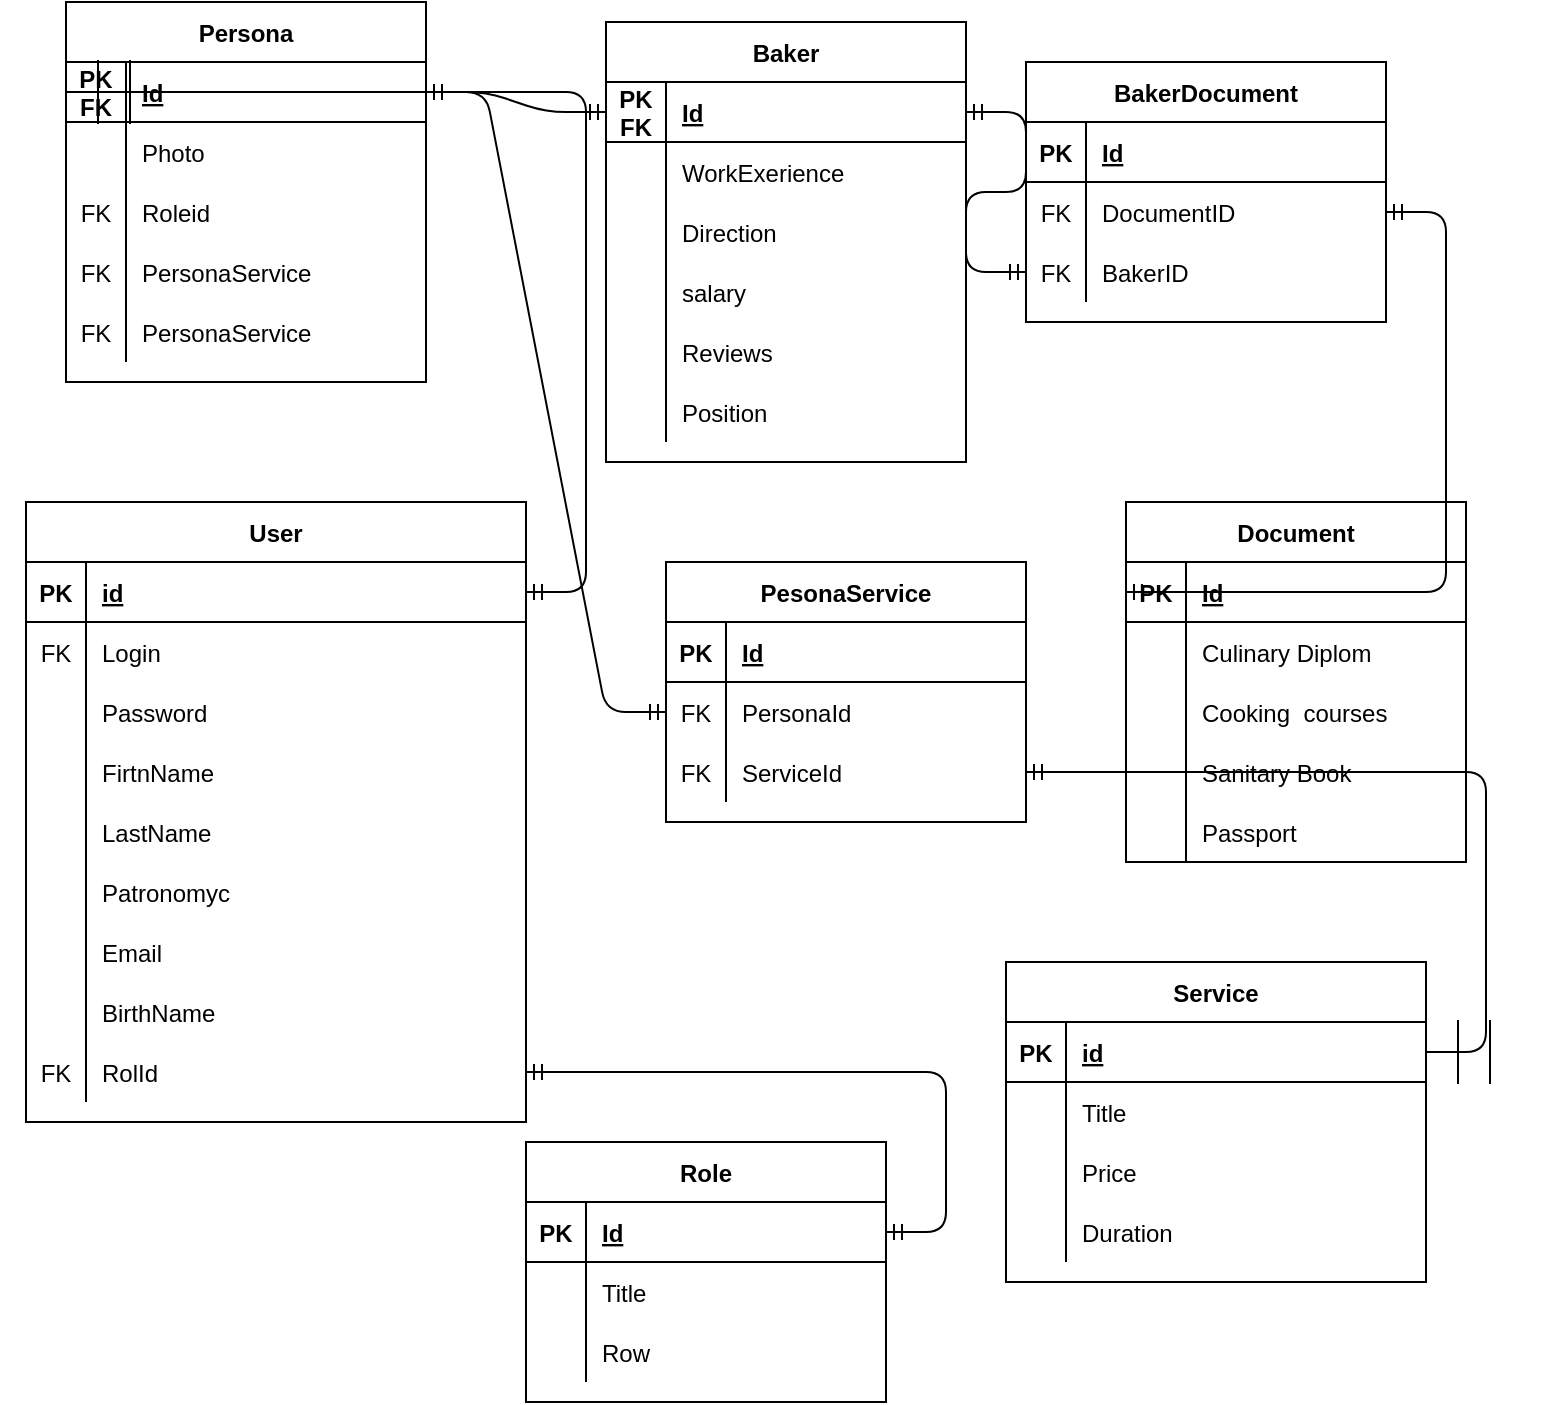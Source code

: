 <mxfile version="14.7.4" type="device"><diagram id="ojo-gfagdVPlINotmoC1" name="Page-1"><mxGraphModel dx="2249" dy="705" grid="1" gridSize="10" guides="1" tooltips="1" connect="1" arrows="1" fold="1" page="1" pageScale="1" pageWidth="827" pageHeight="1169" math="0" shadow="0"><root><mxCell id="0"/><mxCell id="1" parent="0"/><mxCell id="vwgg4-WHUFdMF6Ki0WGq-263" value="User" style="shape=table;startSize=30;container=1;collapsible=1;childLayout=tableLayout;fixedRows=1;rowLines=0;fontStyle=1;align=center;resizeLast=1;" parent="1" vertex="1"><mxGeometry x="-770" y="290" width="250" height="310" as="geometry"/></mxCell><mxCell id="vwgg4-WHUFdMF6Ki0WGq-264" value="" style="shape=partialRectangle;collapsible=0;dropTarget=0;pointerEvents=0;fillColor=none;points=[[0,0.5],[1,0.5]];portConstraint=eastwest;top=0;left=0;right=0;bottom=1;" parent="vwgg4-WHUFdMF6Ki0WGq-263" vertex="1"><mxGeometry y="30" width="250" height="30" as="geometry"/></mxCell><mxCell id="vwgg4-WHUFdMF6Ki0WGq-265" value="PK" style="shape=partialRectangle;overflow=hidden;connectable=0;fillColor=none;top=0;left=0;bottom=0;right=0;fontStyle=1;" parent="vwgg4-WHUFdMF6Ki0WGq-264" vertex="1"><mxGeometry width="30" height="30" as="geometry"/></mxCell><mxCell id="vwgg4-WHUFdMF6Ki0WGq-266" value="id" style="shape=partialRectangle;overflow=hidden;connectable=0;fillColor=none;top=0;left=0;bottom=0;right=0;align=left;spacingLeft=6;fontStyle=5;" parent="vwgg4-WHUFdMF6Ki0WGq-264" vertex="1"><mxGeometry x="30" width="220" height="30" as="geometry"/></mxCell><mxCell id="vwgg4-WHUFdMF6Ki0WGq-267" value="" style="shape=partialRectangle;collapsible=0;dropTarget=0;pointerEvents=0;fillColor=none;points=[[0,0.5],[1,0.5]];portConstraint=eastwest;top=0;left=0;right=0;bottom=0;" parent="vwgg4-WHUFdMF6Ki0WGq-263" vertex="1"><mxGeometry y="60" width="250" height="30" as="geometry"/></mxCell><mxCell id="vwgg4-WHUFdMF6Ki0WGq-268" value="FK" style="shape=partialRectangle;overflow=hidden;connectable=0;fillColor=none;top=0;left=0;bottom=0;right=0;" parent="vwgg4-WHUFdMF6Ki0WGq-267" vertex="1"><mxGeometry width="30" height="30" as="geometry"/></mxCell><mxCell id="vwgg4-WHUFdMF6Ki0WGq-269" value="Login" style="shape=partialRectangle;overflow=hidden;connectable=0;fillColor=none;top=0;left=0;bottom=0;right=0;align=left;spacingLeft=6;" parent="vwgg4-WHUFdMF6Ki0WGq-267" vertex="1"><mxGeometry x="30" width="220" height="30" as="geometry"/></mxCell><mxCell id="vwgg4-WHUFdMF6Ki0WGq-270" value="" style="shape=partialRectangle;collapsible=0;dropTarget=0;pointerEvents=0;fillColor=none;points=[[0,0.5],[1,0.5]];portConstraint=eastwest;top=0;left=0;right=0;bottom=0;" parent="vwgg4-WHUFdMF6Ki0WGq-263" vertex="1"><mxGeometry y="90" width="250" height="30" as="geometry"/></mxCell><mxCell id="vwgg4-WHUFdMF6Ki0WGq-271" value="" style="shape=partialRectangle;overflow=hidden;connectable=0;fillColor=none;top=0;left=0;bottom=0;right=0;" parent="vwgg4-WHUFdMF6Ki0WGq-270" vertex="1"><mxGeometry width="30" height="30" as="geometry"/></mxCell><mxCell id="vwgg4-WHUFdMF6Ki0WGq-272" value="Password" style="shape=partialRectangle;overflow=hidden;connectable=0;fillColor=none;top=0;left=0;bottom=0;right=0;align=left;spacingLeft=6;" parent="vwgg4-WHUFdMF6Ki0WGq-270" vertex="1"><mxGeometry x="30" width="220" height="30" as="geometry"/></mxCell><mxCell id="vwgg4-WHUFdMF6Ki0WGq-273" value="" style="shape=partialRectangle;collapsible=0;dropTarget=0;pointerEvents=0;fillColor=none;points=[[0,0.5],[1,0.5]];portConstraint=eastwest;top=0;left=0;right=0;bottom=0;" parent="vwgg4-WHUFdMF6Ki0WGq-263" vertex="1"><mxGeometry y="120" width="250" height="30" as="geometry"/></mxCell><mxCell id="vwgg4-WHUFdMF6Ki0WGq-274" value="" style="shape=partialRectangle;overflow=hidden;connectable=0;fillColor=none;top=0;left=0;bottom=0;right=0;" parent="vwgg4-WHUFdMF6Ki0WGq-273" vertex="1"><mxGeometry width="30" height="30" as="geometry"/></mxCell><mxCell id="vwgg4-WHUFdMF6Ki0WGq-275" value="FirtnName" style="shape=partialRectangle;overflow=hidden;connectable=0;fillColor=none;top=0;left=0;bottom=0;right=0;align=left;spacingLeft=6;" parent="vwgg4-WHUFdMF6Ki0WGq-273" vertex="1"><mxGeometry x="30" width="220" height="30" as="geometry"/></mxCell><mxCell id="vwgg4-WHUFdMF6Ki0WGq-276" value="" style="shape=partialRectangle;collapsible=0;dropTarget=0;pointerEvents=0;fillColor=none;points=[[0,0.5],[1,0.5]];portConstraint=eastwest;top=0;left=0;right=0;bottom=0;" parent="vwgg4-WHUFdMF6Ki0WGq-263" vertex="1"><mxGeometry y="150" width="250" height="30" as="geometry"/></mxCell><mxCell id="vwgg4-WHUFdMF6Ki0WGq-277" value="" style="shape=partialRectangle;overflow=hidden;connectable=0;fillColor=none;top=0;left=0;bottom=0;right=0;" parent="vwgg4-WHUFdMF6Ki0WGq-276" vertex="1"><mxGeometry width="30" height="30" as="geometry"/></mxCell><mxCell id="vwgg4-WHUFdMF6Ki0WGq-278" value="LastName" style="shape=partialRectangle;overflow=hidden;connectable=0;fillColor=none;top=0;left=0;bottom=0;right=0;align=left;spacingLeft=6;" parent="vwgg4-WHUFdMF6Ki0WGq-276" vertex="1"><mxGeometry x="30" width="220" height="30" as="geometry"/></mxCell><mxCell id="vwgg4-WHUFdMF6Ki0WGq-279" value="" style="shape=partialRectangle;collapsible=0;dropTarget=0;pointerEvents=0;fillColor=none;points=[[0,0.5],[1,0.5]];portConstraint=eastwest;top=0;left=0;right=0;bottom=0;" parent="vwgg4-WHUFdMF6Ki0WGq-263" vertex="1"><mxGeometry y="180" width="250" height="30" as="geometry"/></mxCell><mxCell id="vwgg4-WHUFdMF6Ki0WGq-280" value="" style="shape=partialRectangle;overflow=hidden;connectable=0;fillColor=none;top=0;left=0;bottom=0;right=0;" parent="vwgg4-WHUFdMF6Ki0WGq-279" vertex="1"><mxGeometry width="30" height="30" as="geometry"/></mxCell><mxCell id="vwgg4-WHUFdMF6Ki0WGq-281" value="Patronomyc" style="shape=partialRectangle;overflow=hidden;connectable=0;fillColor=none;top=0;left=0;bottom=0;right=0;align=left;spacingLeft=6;" parent="vwgg4-WHUFdMF6Ki0WGq-279" vertex="1"><mxGeometry x="30" width="220" height="30" as="geometry"/></mxCell><mxCell id="vwgg4-WHUFdMF6Ki0WGq-282" value="" style="shape=partialRectangle;collapsible=0;dropTarget=0;pointerEvents=0;fillColor=none;points=[[0,0.5],[1,0.5]];portConstraint=eastwest;top=0;left=0;right=0;bottom=0;" parent="vwgg4-WHUFdMF6Ki0WGq-263" vertex="1"><mxGeometry y="210" width="250" height="30" as="geometry"/></mxCell><mxCell id="vwgg4-WHUFdMF6Ki0WGq-283" value="" style="shape=partialRectangle;overflow=hidden;connectable=0;fillColor=none;top=0;left=0;bottom=0;right=0;" parent="vwgg4-WHUFdMF6Ki0WGq-282" vertex="1"><mxGeometry width="30" height="30" as="geometry"/></mxCell><mxCell id="vwgg4-WHUFdMF6Ki0WGq-284" value="Email" style="shape=partialRectangle;overflow=hidden;connectable=0;fillColor=none;top=0;left=0;bottom=0;right=0;align=left;spacingLeft=6;" parent="vwgg4-WHUFdMF6Ki0WGq-282" vertex="1"><mxGeometry x="30" width="220" height="30" as="geometry"/></mxCell><mxCell id="vwgg4-WHUFdMF6Ki0WGq-285" value="" style="shape=partialRectangle;collapsible=0;dropTarget=0;pointerEvents=0;fillColor=none;top=0;left=0;bottom=0;right=0;points=[[0,0.5],[1,0.5]];portConstraint=eastwest;startSize=30;" parent="vwgg4-WHUFdMF6Ki0WGq-263" vertex="1"><mxGeometry y="240" width="250" height="30" as="geometry"/></mxCell><mxCell id="vwgg4-WHUFdMF6Ki0WGq-286" value="" style="shape=partialRectangle;connectable=0;fillColor=none;top=0;left=0;bottom=0;right=0;editable=1;overflow=hidden;" parent="vwgg4-WHUFdMF6Ki0WGq-285" vertex="1"><mxGeometry width="30" height="30" as="geometry"/></mxCell><mxCell id="vwgg4-WHUFdMF6Ki0WGq-287" value="BirthName" style="shape=partialRectangle;connectable=0;fillColor=none;top=0;left=0;bottom=0;right=0;align=left;spacingLeft=6;overflow=hidden;" parent="vwgg4-WHUFdMF6Ki0WGq-285" vertex="1"><mxGeometry x="30" width="220" height="30" as="geometry"/></mxCell><mxCell id="vwgg4-WHUFdMF6Ki0WGq-288" value="" style="shape=partialRectangle;collapsible=0;dropTarget=0;pointerEvents=0;fillColor=none;top=0;left=0;bottom=0;right=0;points=[[0,0.5],[1,0.5]];portConstraint=eastwest;startSize=30;" parent="vwgg4-WHUFdMF6Ki0WGq-263" vertex="1"><mxGeometry y="270" width="250" height="30" as="geometry"/></mxCell><mxCell id="vwgg4-WHUFdMF6Ki0WGq-289" value="FK" style="shape=partialRectangle;connectable=0;fillColor=none;top=0;left=0;bottom=0;right=0;editable=1;overflow=hidden;" parent="vwgg4-WHUFdMF6Ki0WGq-288" vertex="1"><mxGeometry width="30" height="30" as="geometry"/></mxCell><mxCell id="vwgg4-WHUFdMF6Ki0WGq-290" value="RolId" style="shape=partialRectangle;connectable=0;fillColor=none;top=0;left=0;bottom=0;right=0;align=left;spacingLeft=6;overflow=hidden;" parent="vwgg4-WHUFdMF6Ki0WGq-288" vertex="1"><mxGeometry x="30" width="220" height="30" as="geometry"/></mxCell><mxCell id="vwgg4-WHUFdMF6Ki0WGq-291" value="Role" style="shape=table;startSize=30;container=1;collapsible=1;childLayout=tableLayout;fixedRows=1;rowLines=0;fontStyle=1;align=center;resizeLast=1;" parent="1" vertex="1"><mxGeometry x="-520" y="610" width="180" height="130" as="geometry"/></mxCell><mxCell id="vwgg4-WHUFdMF6Ki0WGq-292" value="" style="shape=partialRectangle;collapsible=0;dropTarget=0;pointerEvents=0;fillColor=none;top=0;left=0;bottom=1;right=0;points=[[0,0.5],[1,0.5]];portConstraint=eastwest;" parent="vwgg4-WHUFdMF6Ki0WGq-291" vertex="1"><mxGeometry y="30" width="180" height="30" as="geometry"/></mxCell><mxCell id="vwgg4-WHUFdMF6Ki0WGq-293" value="PK" style="shape=partialRectangle;connectable=0;fillColor=none;top=0;left=0;bottom=0;right=0;fontStyle=1;overflow=hidden;" parent="vwgg4-WHUFdMF6Ki0WGq-292" vertex="1"><mxGeometry width="30" height="30" as="geometry"/></mxCell><mxCell id="vwgg4-WHUFdMF6Ki0WGq-294" value="Id" style="shape=partialRectangle;connectable=0;fillColor=none;top=0;left=0;bottom=0;right=0;align=left;spacingLeft=6;fontStyle=5;overflow=hidden;" parent="vwgg4-WHUFdMF6Ki0WGq-292" vertex="1"><mxGeometry x="30" width="150" height="30" as="geometry"/></mxCell><mxCell id="vwgg4-WHUFdMF6Ki0WGq-295" value="" style="shape=partialRectangle;collapsible=0;dropTarget=0;pointerEvents=0;fillColor=none;top=0;left=0;bottom=0;right=0;points=[[0,0.5],[1,0.5]];portConstraint=eastwest;" parent="vwgg4-WHUFdMF6Ki0WGq-291" vertex="1"><mxGeometry y="60" width="180" height="30" as="geometry"/></mxCell><mxCell id="vwgg4-WHUFdMF6Ki0WGq-296" value="" style="shape=partialRectangle;connectable=0;fillColor=none;top=0;left=0;bottom=0;right=0;editable=1;overflow=hidden;" parent="vwgg4-WHUFdMF6Ki0WGq-295" vertex="1"><mxGeometry width="30" height="30" as="geometry"/></mxCell><mxCell id="vwgg4-WHUFdMF6Ki0WGq-297" value="Title" style="shape=partialRectangle;connectable=0;fillColor=none;top=0;left=0;bottom=0;right=0;align=left;spacingLeft=6;overflow=hidden;" parent="vwgg4-WHUFdMF6Ki0WGq-295" vertex="1"><mxGeometry x="30" width="150" height="30" as="geometry"/></mxCell><mxCell id="vwgg4-WHUFdMF6Ki0WGq-298" value="" style="shape=partialRectangle;collapsible=0;dropTarget=0;pointerEvents=0;fillColor=none;top=0;left=0;bottom=0;right=0;points=[[0,0.5],[1,0.5]];portConstraint=eastwest;" parent="vwgg4-WHUFdMF6Ki0WGq-291" vertex="1"><mxGeometry y="90" width="180" height="30" as="geometry"/></mxCell><mxCell id="vwgg4-WHUFdMF6Ki0WGq-299" value="" style="shape=partialRectangle;connectable=0;fillColor=none;top=0;left=0;bottom=0;right=0;editable=1;overflow=hidden;" parent="vwgg4-WHUFdMF6Ki0WGq-298" vertex="1"><mxGeometry width="30" height="30" as="geometry"/></mxCell><mxCell id="vwgg4-WHUFdMF6Ki0WGq-300" value="Row" style="shape=partialRectangle;connectable=0;fillColor=none;top=0;left=0;bottom=0;right=0;align=left;spacingLeft=6;overflow=hidden;" parent="vwgg4-WHUFdMF6Ki0WGq-298" vertex="1"><mxGeometry x="30" width="150" height="30" as="geometry"/></mxCell><mxCell id="vwgg4-WHUFdMF6Ki0WGq-301" value="Persona" style="shape=table;startSize=30;container=1;collapsible=1;childLayout=tableLayout;fixedRows=1;rowLines=0;fontStyle=1;align=center;resizeLast=1;" parent="1" vertex="1"><mxGeometry x="-750" y="40" width="180" height="190" as="geometry"/></mxCell><mxCell id="vwgg4-WHUFdMF6Ki0WGq-302" value="" style="shape=partialRectangle;collapsible=0;dropTarget=0;pointerEvents=0;fillColor=none;top=0;left=0;bottom=1;right=0;points=[[0,0.5],[1,0.5]];portConstraint=eastwest;" parent="vwgg4-WHUFdMF6Ki0WGq-301" vertex="1"><mxGeometry y="30" width="180" height="30" as="geometry"/></mxCell><mxCell id="vwgg4-WHUFdMF6Ki0WGq-303" value="PK&#10;FK" style="shape=partialRectangle;connectable=0;fillColor=none;top=0;left=0;bottom=0;right=0;fontStyle=1;overflow=hidden;" parent="vwgg4-WHUFdMF6Ki0WGq-302" vertex="1"><mxGeometry width="30" height="30" as="geometry"/></mxCell><mxCell id="vwgg4-WHUFdMF6Ki0WGq-304" value="Id" style="shape=partialRectangle;connectable=0;fillColor=none;top=0;left=0;bottom=0;right=0;align=left;spacingLeft=6;fontStyle=5;overflow=hidden;" parent="vwgg4-WHUFdMF6Ki0WGq-302" vertex="1"><mxGeometry x="30" width="150" height="30" as="geometry"/></mxCell><mxCell id="vwgg4-WHUFdMF6Ki0WGq-305" value="" style="shape=partialRectangle;collapsible=0;dropTarget=0;pointerEvents=0;fillColor=none;top=0;left=0;bottom=0;right=0;points=[[0,0.5],[1,0.5]];portConstraint=eastwest;" parent="vwgg4-WHUFdMF6Ki0WGq-301" vertex="1"><mxGeometry y="60" width="180" height="30" as="geometry"/></mxCell><mxCell id="vwgg4-WHUFdMF6Ki0WGq-306" value="" style="shape=partialRectangle;connectable=0;fillColor=none;top=0;left=0;bottom=0;right=0;editable=1;overflow=hidden;" parent="vwgg4-WHUFdMF6Ki0WGq-305" vertex="1"><mxGeometry width="30" height="30" as="geometry"/></mxCell><mxCell id="vwgg4-WHUFdMF6Ki0WGq-307" value="Photo" style="shape=partialRectangle;connectable=0;fillColor=none;top=0;left=0;bottom=0;right=0;align=left;spacingLeft=6;overflow=hidden;" parent="vwgg4-WHUFdMF6Ki0WGq-305" vertex="1"><mxGeometry x="30" width="150" height="30" as="geometry"/></mxCell><mxCell id="vwgg4-WHUFdMF6Ki0WGq-308" value="" style="shape=partialRectangle;collapsible=0;dropTarget=0;pointerEvents=0;fillColor=none;top=0;left=0;bottom=0;right=0;points=[[0,0.5],[1,0.5]];portConstraint=eastwest;" parent="vwgg4-WHUFdMF6Ki0WGq-301" vertex="1"><mxGeometry y="90" width="180" height="30" as="geometry"/></mxCell><mxCell id="vwgg4-WHUFdMF6Ki0WGq-309" value="FK" style="shape=partialRectangle;connectable=0;fillColor=none;top=0;left=0;bottom=0;right=0;editable=1;overflow=hidden;" parent="vwgg4-WHUFdMF6Ki0WGq-308" vertex="1"><mxGeometry width="30" height="30" as="geometry"/></mxCell><mxCell id="vwgg4-WHUFdMF6Ki0WGq-310" value="Roleid" style="shape=partialRectangle;connectable=0;fillColor=none;top=0;left=0;bottom=0;right=0;align=left;spacingLeft=6;overflow=hidden;" parent="vwgg4-WHUFdMF6Ki0WGq-308" vertex="1"><mxGeometry x="30" width="150" height="30" as="geometry"/></mxCell><mxCell id="vwgg4-WHUFdMF6Ki0WGq-311" value="" style="shape=partialRectangle;collapsible=0;dropTarget=0;pointerEvents=0;fillColor=none;top=0;left=0;bottom=0;right=0;points=[[0,0.5],[1,0.5]];portConstraint=eastwest;" parent="vwgg4-WHUFdMF6Ki0WGq-301" vertex="1"><mxGeometry y="120" width="180" height="30" as="geometry"/></mxCell><mxCell id="vwgg4-WHUFdMF6Ki0WGq-312" value="FK" style="shape=partialRectangle;connectable=0;fillColor=none;top=0;left=0;bottom=0;right=0;editable=1;overflow=hidden;" parent="vwgg4-WHUFdMF6Ki0WGq-311" vertex="1"><mxGeometry width="30" height="30" as="geometry"/></mxCell><mxCell id="vwgg4-WHUFdMF6Ki0WGq-313" value="PersonaService" style="shape=partialRectangle;connectable=0;fillColor=none;top=0;left=0;bottom=0;right=0;align=left;spacingLeft=6;overflow=hidden;" parent="vwgg4-WHUFdMF6Ki0WGq-311" vertex="1"><mxGeometry x="30" width="150" height="30" as="geometry"/></mxCell><mxCell id="vwgg4-WHUFdMF6Ki0WGq-355" value="" style="shape=partialRectangle;collapsible=0;dropTarget=0;pointerEvents=0;fillColor=none;top=0;left=0;bottom=0;right=0;points=[[0,0.5],[1,0.5]];portConstraint=eastwest;" parent="vwgg4-WHUFdMF6Ki0WGq-301" vertex="1"><mxGeometry y="150" width="180" height="30" as="geometry"/></mxCell><mxCell id="vwgg4-WHUFdMF6Ki0WGq-356" value="FK" style="shape=partialRectangle;connectable=0;fillColor=none;top=0;left=0;bottom=0;right=0;editable=1;overflow=hidden;" parent="vwgg4-WHUFdMF6Ki0WGq-355" vertex="1"><mxGeometry width="30" height="30" as="geometry"/></mxCell><mxCell id="vwgg4-WHUFdMF6Ki0WGq-357" value="PersonaService" style="shape=partialRectangle;connectable=0;fillColor=none;top=0;left=0;bottom=0;right=0;align=left;spacingLeft=6;overflow=hidden;" parent="vwgg4-WHUFdMF6Ki0WGq-355" vertex="1"><mxGeometry x="30" width="150" height="30" as="geometry"/></mxCell><mxCell id="vwgg4-WHUFdMF6Ki0WGq-314" value="" style="edgeStyle=entityRelationEdgeStyle;fontSize=12;html=1;endArrow=ERmandOne;startArrow=ERmandOne;startSize=30;exitX=0;exitY=0.5;exitDx=0;exitDy=0;" parent="1" source="vwgg4-WHUFdMF6Ki0WGq-302" target="vwgg4-WHUFdMF6Ki0WGq-264" edge="1"><mxGeometry width="100" height="100" relative="1" as="geometry"><mxPoint x="-900" y="665" as="sourcePoint"/><mxPoint x="-800" y="565" as="targetPoint"/></mxGeometry></mxCell><mxCell id="vwgg4-WHUFdMF6Ki0WGq-315" value="PesonaService" style="shape=table;startSize=30;container=1;collapsible=1;childLayout=tableLayout;fixedRows=1;rowLines=0;fontStyle=1;align=center;resizeLast=1;" parent="1" vertex="1"><mxGeometry x="-450" y="320" width="180" height="130" as="geometry"/></mxCell><mxCell id="vwgg4-WHUFdMF6Ki0WGq-316" value="" style="shape=partialRectangle;collapsible=0;dropTarget=0;pointerEvents=0;fillColor=none;top=0;left=0;bottom=1;right=0;points=[[0,0.5],[1,0.5]];portConstraint=eastwest;" parent="vwgg4-WHUFdMF6Ki0WGq-315" vertex="1"><mxGeometry y="30" width="180" height="30" as="geometry"/></mxCell><mxCell id="vwgg4-WHUFdMF6Ki0WGq-317" value="PK" style="shape=partialRectangle;connectable=0;fillColor=none;top=0;left=0;bottom=0;right=0;fontStyle=1;overflow=hidden;" parent="vwgg4-WHUFdMF6Ki0WGq-316" vertex="1"><mxGeometry width="30" height="30" as="geometry"/></mxCell><mxCell id="vwgg4-WHUFdMF6Ki0WGq-318" value="Id" style="shape=partialRectangle;connectable=0;fillColor=none;top=0;left=0;bottom=0;right=0;align=left;spacingLeft=6;fontStyle=5;overflow=hidden;" parent="vwgg4-WHUFdMF6Ki0WGq-316" vertex="1"><mxGeometry x="30" width="150" height="30" as="geometry"/></mxCell><mxCell id="vwgg4-WHUFdMF6Ki0WGq-319" value="" style="shape=partialRectangle;collapsible=0;dropTarget=0;pointerEvents=0;fillColor=none;top=0;left=0;bottom=0;right=0;points=[[0,0.5],[1,0.5]];portConstraint=eastwest;" parent="vwgg4-WHUFdMF6Ki0WGq-315" vertex="1"><mxGeometry y="60" width="180" height="30" as="geometry"/></mxCell><mxCell id="vwgg4-WHUFdMF6Ki0WGq-320" value="FK" style="shape=partialRectangle;connectable=0;fillColor=none;top=0;left=0;bottom=0;right=0;editable=1;overflow=hidden;" parent="vwgg4-WHUFdMF6Ki0WGq-319" vertex="1"><mxGeometry width="30" height="30" as="geometry"/></mxCell><mxCell id="vwgg4-WHUFdMF6Ki0WGq-321" value="PersonaId" style="shape=partialRectangle;connectable=0;fillColor=none;top=0;left=0;bottom=0;right=0;align=left;spacingLeft=6;overflow=hidden;" parent="vwgg4-WHUFdMF6Ki0WGq-319" vertex="1"><mxGeometry x="30" width="150" height="30" as="geometry"/></mxCell><mxCell id="vwgg4-WHUFdMF6Ki0WGq-322" value="" style="shape=partialRectangle;collapsible=0;dropTarget=0;pointerEvents=0;fillColor=none;top=0;left=0;bottom=0;right=0;points=[[0,0.5],[1,0.5]];portConstraint=eastwest;" parent="vwgg4-WHUFdMF6Ki0WGq-315" vertex="1"><mxGeometry y="90" width="180" height="30" as="geometry"/></mxCell><mxCell id="vwgg4-WHUFdMF6Ki0WGq-323" value="FK" style="shape=partialRectangle;connectable=0;fillColor=none;top=0;left=0;bottom=0;right=0;editable=1;overflow=hidden;" parent="vwgg4-WHUFdMF6Ki0WGq-322" vertex="1"><mxGeometry width="30" height="30" as="geometry"/></mxCell><mxCell id="vwgg4-WHUFdMF6Ki0WGq-324" value="ServiceId" style="shape=partialRectangle;connectable=0;fillColor=none;top=0;left=0;bottom=0;right=0;align=left;spacingLeft=6;overflow=hidden;" parent="vwgg4-WHUFdMF6Ki0WGq-322" vertex="1"><mxGeometry x="30" width="150" height="30" as="geometry"/></mxCell><mxCell id="vwgg4-WHUFdMF6Ki0WGq-325" value="" style="edgeStyle=entityRelationEdgeStyle;fontSize=12;html=1;endArrow=ERmandOne;startArrow=ERmandOne;" parent="1" source="vwgg4-WHUFdMF6Ki0WGq-319" target="vwgg4-WHUFdMF6Ki0WGq-302" edge="1"><mxGeometry width="100" height="100" relative="1" as="geometry"><mxPoint x="-660" y="490" as="sourcePoint"/><mxPoint x="-560" y="390" as="targetPoint"/></mxGeometry></mxCell><mxCell id="vwgg4-WHUFdMF6Ki0WGq-326" value="" style="edgeStyle=entityRelationEdgeStyle;fontSize=12;html=1;endArrow=ERmandOne;startArrow=ERmandOne;" parent="1" source="vwgg4-WHUFdMF6Ki0WGq-292" target="vwgg4-WHUFdMF6Ki0WGq-288" edge="1"><mxGeometry width="100" height="100" relative="1" as="geometry"><mxPoint x="-660" y="490" as="sourcePoint"/><mxPoint x="-560" y="390" as="targetPoint"/></mxGeometry></mxCell><mxCell id="vwgg4-WHUFdMF6Ki0WGq-341" value="Service" style="shape=table;startSize=30;container=1;collapsible=1;childLayout=tableLayout;fixedRows=1;rowLines=0;fontStyle=1;align=center;resizeLast=1;" parent="1" vertex="1"><mxGeometry x="-280" y="520" width="210" height="160" as="geometry"/></mxCell><mxCell id="vwgg4-WHUFdMF6Ki0WGq-342" value="" style="shape=partialRectangle;collapsible=0;dropTarget=0;pointerEvents=0;fillColor=none;points=[[0,0.5],[1,0.5]];portConstraint=eastwest;top=0;left=0;right=0;bottom=1;" parent="vwgg4-WHUFdMF6Ki0WGq-341" vertex="1"><mxGeometry y="30" width="210" height="30" as="geometry"/></mxCell><mxCell id="vwgg4-WHUFdMF6Ki0WGq-343" value="PK" style="shape=partialRectangle;overflow=hidden;connectable=0;fillColor=none;top=0;left=0;bottom=0;right=0;fontStyle=1;" parent="vwgg4-WHUFdMF6Ki0WGq-342" vertex="1"><mxGeometry width="30" height="30" as="geometry"/></mxCell><mxCell id="vwgg4-WHUFdMF6Ki0WGq-344" value="id" style="shape=partialRectangle;overflow=hidden;connectable=0;fillColor=none;top=0;left=0;bottom=0;right=0;align=left;spacingLeft=6;fontStyle=5;" parent="vwgg4-WHUFdMF6Ki0WGq-342" vertex="1"><mxGeometry x="30" width="180" height="30" as="geometry"/></mxCell><mxCell id="vwgg4-WHUFdMF6Ki0WGq-345" value="" style="shape=partialRectangle;collapsible=0;dropTarget=0;pointerEvents=0;fillColor=none;points=[[0,0.5],[1,0.5]];portConstraint=eastwest;top=0;left=0;right=0;bottom=0;" parent="vwgg4-WHUFdMF6Ki0WGq-341" vertex="1"><mxGeometry y="60" width="210" height="30" as="geometry"/></mxCell><mxCell id="vwgg4-WHUFdMF6Ki0WGq-346" value="" style="shape=partialRectangle;overflow=hidden;connectable=0;fillColor=none;top=0;left=0;bottom=0;right=0;" parent="vwgg4-WHUFdMF6Ki0WGq-345" vertex="1"><mxGeometry width="30" height="30" as="geometry"/></mxCell><mxCell id="vwgg4-WHUFdMF6Ki0WGq-347" value="Title" style="shape=partialRectangle;overflow=hidden;connectable=0;fillColor=none;top=0;left=0;bottom=0;right=0;align=left;spacingLeft=6;" parent="vwgg4-WHUFdMF6Ki0WGq-345" vertex="1"><mxGeometry x="30" width="180" height="30" as="geometry"/></mxCell><mxCell id="vwgg4-WHUFdMF6Ki0WGq-348" value="" style="shape=partialRectangle;collapsible=0;dropTarget=0;pointerEvents=0;fillColor=none;points=[[0,0.5],[1,0.5]];portConstraint=eastwest;top=0;left=0;right=0;bottom=0;" parent="vwgg4-WHUFdMF6Ki0WGq-341" vertex="1"><mxGeometry y="90" width="210" height="30" as="geometry"/></mxCell><mxCell id="vwgg4-WHUFdMF6Ki0WGq-349" value="" style="shape=partialRectangle;overflow=hidden;connectable=0;fillColor=none;top=0;left=0;bottom=0;right=0;" parent="vwgg4-WHUFdMF6Ki0WGq-348" vertex="1"><mxGeometry width="30" height="30" as="geometry"/></mxCell><mxCell id="vwgg4-WHUFdMF6Ki0WGq-350" value="Price" style="shape=partialRectangle;overflow=hidden;connectable=0;fillColor=none;top=0;left=0;bottom=0;right=0;align=left;spacingLeft=6;" parent="vwgg4-WHUFdMF6Ki0WGq-348" vertex="1"><mxGeometry x="30" width="180" height="30" as="geometry"/></mxCell><mxCell id="vwgg4-WHUFdMF6Ki0WGq-351" value="" style="shape=partialRectangle;collapsible=0;dropTarget=0;pointerEvents=0;fillColor=none;top=0;left=0;bottom=0;right=0;points=[[0,0.5],[1,0.5]];portConstraint=eastwest;startSize=30;" parent="vwgg4-WHUFdMF6Ki0WGq-341" vertex="1"><mxGeometry y="120" width="210" height="30" as="geometry"/></mxCell><mxCell id="vwgg4-WHUFdMF6Ki0WGq-352" value="" style="shape=partialRectangle;connectable=0;fillColor=none;top=0;left=0;bottom=0;right=0;editable=1;overflow=hidden;" parent="vwgg4-WHUFdMF6Ki0WGq-351" vertex="1"><mxGeometry width="30" height="30" as="geometry"/></mxCell><mxCell id="vwgg4-WHUFdMF6Ki0WGq-353" value="Duration" style="shape=partialRectangle;connectable=0;fillColor=none;top=0;left=0;bottom=0;right=0;align=left;spacingLeft=6;overflow=hidden;" parent="vwgg4-WHUFdMF6Ki0WGq-351" vertex="1"><mxGeometry x="30" width="180" height="30" as="geometry"/></mxCell><mxCell id="vwgg4-WHUFdMF6Ki0WGq-354" value="" style="edgeStyle=entityRelationEdgeStyle;fontSize=12;html=1;endArrow=ERmandOne;startArrow=ERmandOne;startSize=30;entryX=1;entryY=0.5;entryDx=0;entryDy=0;" parent="1" source="vwgg4-WHUFdMF6Ki0WGq-342" target="vwgg4-WHUFdMF6Ki0WGq-322" edge="1"><mxGeometry width="100" height="100" relative="1" as="geometry"><mxPoint x="-380" y="1235" as="sourcePoint"/><mxPoint x="-760" y="520" as="targetPoint"/></mxGeometry></mxCell><mxCell id="vwgg4-WHUFdMF6Ki0WGq-358" value="" style="edgeStyle=entityRelationEdgeStyle;fontSize=12;html=1;endArrow=ERmandOne;startArrow=ERmandOne;exitX=1;exitY=0.5;exitDx=0;exitDy=0;entryX=0;entryY=0.5;entryDx=0;entryDy=0;" parent="1" source="vwgg4-WHUFdMF6Ki0WGq-302" target="vwgg4-WHUFdMF6Ki0WGq-360" edge="1"><mxGeometry width="100" height="100" relative="1" as="geometry"><mxPoint x="-590" y="380" as="sourcePoint"/><mxPoint x="-620" y="75" as="targetPoint"/></mxGeometry></mxCell><mxCell id="vwgg4-WHUFdMF6Ki0WGq-359" value="Baker" style="shape=table;startSize=30;container=1;collapsible=1;childLayout=tableLayout;fixedRows=1;rowLines=0;fontStyle=1;align=center;resizeLast=1;" parent="1" vertex="1"><mxGeometry x="-480" y="50" width="180" height="220" as="geometry"/></mxCell><mxCell id="vwgg4-WHUFdMF6Ki0WGq-360" value="" style="shape=partialRectangle;collapsible=0;dropTarget=0;pointerEvents=0;fillColor=none;top=0;left=0;bottom=1;right=0;points=[[0,0.5],[1,0.5]];portConstraint=eastwest;" parent="vwgg4-WHUFdMF6Ki0WGq-359" vertex="1"><mxGeometry y="30" width="180" height="30" as="geometry"/></mxCell><mxCell id="vwgg4-WHUFdMF6Ki0WGq-361" value="PK&#10;FK" style="shape=partialRectangle;connectable=0;fillColor=none;top=0;left=0;bottom=0;right=0;fontStyle=1;overflow=hidden;" parent="vwgg4-WHUFdMF6Ki0WGq-360" vertex="1"><mxGeometry width="30" height="30" as="geometry"/></mxCell><mxCell id="vwgg4-WHUFdMF6Ki0WGq-362" value="Id" style="shape=partialRectangle;connectable=0;fillColor=none;top=0;left=0;bottom=0;right=0;align=left;spacingLeft=6;fontStyle=5;overflow=hidden;" parent="vwgg4-WHUFdMF6Ki0WGq-360" vertex="1"><mxGeometry x="30" width="150" height="30" as="geometry"/></mxCell><mxCell id="vwgg4-WHUFdMF6Ki0WGq-363" value="" style="shape=partialRectangle;collapsible=0;dropTarget=0;pointerEvents=0;fillColor=none;top=0;left=0;bottom=0;right=0;points=[[0,0.5],[1,0.5]];portConstraint=eastwest;" parent="vwgg4-WHUFdMF6Ki0WGq-359" vertex="1"><mxGeometry y="60" width="180" height="30" as="geometry"/></mxCell><mxCell id="vwgg4-WHUFdMF6Ki0WGq-364" value="" style="shape=partialRectangle;connectable=0;fillColor=none;top=0;left=0;bottom=0;right=0;editable=1;overflow=hidden;" parent="vwgg4-WHUFdMF6Ki0WGq-363" vertex="1"><mxGeometry width="30" height="30" as="geometry"/></mxCell><mxCell id="vwgg4-WHUFdMF6Ki0WGq-365" value="WorkExerience" style="shape=partialRectangle;connectable=0;fillColor=none;top=0;left=0;bottom=0;right=0;align=left;spacingLeft=6;overflow=hidden;" parent="vwgg4-WHUFdMF6Ki0WGq-363" vertex="1"><mxGeometry x="30" width="150" height="30" as="geometry"/></mxCell><mxCell id="vwgg4-WHUFdMF6Ki0WGq-366" value="" style="shape=partialRectangle;collapsible=0;dropTarget=0;pointerEvents=0;fillColor=none;top=0;left=0;bottom=0;right=0;points=[[0,0.5],[1,0.5]];portConstraint=eastwest;" parent="vwgg4-WHUFdMF6Ki0WGq-359" vertex="1"><mxGeometry y="90" width="180" height="30" as="geometry"/></mxCell><mxCell id="vwgg4-WHUFdMF6Ki0WGq-367" value="" style="shape=partialRectangle;connectable=0;fillColor=none;top=0;left=0;bottom=0;right=0;editable=1;overflow=hidden;" parent="vwgg4-WHUFdMF6Ki0WGq-366" vertex="1"><mxGeometry width="30" height="30" as="geometry"/></mxCell><mxCell id="vwgg4-WHUFdMF6Ki0WGq-368" value="Direction" style="shape=partialRectangle;connectable=0;fillColor=none;top=0;left=0;bottom=0;right=0;align=left;spacingLeft=6;overflow=hidden;" parent="vwgg4-WHUFdMF6Ki0WGq-366" vertex="1"><mxGeometry x="30" width="150" height="30" as="geometry"/></mxCell><mxCell id="vwgg4-WHUFdMF6Ki0WGq-369" value="" style="shape=partialRectangle;collapsible=0;dropTarget=0;pointerEvents=0;fillColor=none;top=0;left=0;bottom=0;right=0;points=[[0,0.5],[1,0.5]];portConstraint=eastwest;startSize=30;" parent="vwgg4-WHUFdMF6Ki0WGq-359" vertex="1"><mxGeometry y="120" width="180" height="30" as="geometry"/></mxCell><mxCell id="vwgg4-WHUFdMF6Ki0WGq-370" value="" style="shape=partialRectangle;connectable=0;fillColor=none;top=0;left=0;bottom=0;right=0;editable=1;overflow=hidden;" parent="vwgg4-WHUFdMF6Ki0WGq-369" vertex="1"><mxGeometry width="30" height="30" as="geometry"/></mxCell><mxCell id="vwgg4-WHUFdMF6Ki0WGq-371" value="salary" style="shape=partialRectangle;connectable=0;fillColor=none;top=0;left=0;bottom=0;right=0;align=left;spacingLeft=6;overflow=hidden;" parent="vwgg4-WHUFdMF6Ki0WGq-369" vertex="1"><mxGeometry x="30" width="150" height="30" as="geometry"/></mxCell><mxCell id="vwgg4-WHUFdMF6Ki0WGq-372" value="" style="shape=partialRectangle;collapsible=0;dropTarget=0;pointerEvents=0;fillColor=none;top=0;left=0;bottom=0;right=0;points=[[0,0.5],[1,0.5]];portConstraint=eastwest;startSize=30;" parent="vwgg4-WHUFdMF6Ki0WGq-359" vertex="1"><mxGeometry y="150" width="180" height="30" as="geometry"/></mxCell><mxCell id="vwgg4-WHUFdMF6Ki0WGq-373" value="" style="shape=partialRectangle;connectable=0;fillColor=none;top=0;left=0;bottom=0;right=0;editable=1;overflow=hidden;" parent="vwgg4-WHUFdMF6Ki0WGq-372" vertex="1"><mxGeometry width="30" height="30" as="geometry"/></mxCell><mxCell id="vwgg4-WHUFdMF6Ki0WGq-374" value="Reviews" style="shape=partialRectangle;connectable=0;fillColor=none;top=0;left=0;bottom=0;right=0;align=left;spacingLeft=6;overflow=hidden;" parent="vwgg4-WHUFdMF6Ki0WGq-372" vertex="1"><mxGeometry x="30" width="150" height="30" as="geometry"/></mxCell><mxCell id="vwgg4-WHUFdMF6Ki0WGq-375" value="" style="shape=partialRectangle;collapsible=0;dropTarget=0;pointerEvents=0;fillColor=none;top=0;left=0;bottom=0;right=0;points=[[0,0.5],[1,0.5]];portConstraint=eastwest;startSize=30;" parent="vwgg4-WHUFdMF6Ki0WGq-359" vertex="1"><mxGeometry y="180" width="180" height="30" as="geometry"/></mxCell><mxCell id="vwgg4-WHUFdMF6Ki0WGq-376" value="" style="shape=partialRectangle;connectable=0;fillColor=none;top=0;left=0;bottom=0;right=0;editable=1;overflow=hidden;" parent="vwgg4-WHUFdMF6Ki0WGq-375" vertex="1"><mxGeometry width="30" height="30" as="geometry"/></mxCell><mxCell id="vwgg4-WHUFdMF6Ki0WGq-377" value="Position" style="shape=partialRectangle;connectable=0;fillColor=none;top=0;left=0;bottom=0;right=0;align=left;spacingLeft=6;overflow=hidden;" parent="vwgg4-WHUFdMF6Ki0WGq-375" vertex="1"><mxGeometry x="30" width="150" height="30" as="geometry"/></mxCell><mxCell id="vwgg4-WHUFdMF6Ki0WGq-378" value="Document" style="shape=table;startSize=30;container=1;collapsible=1;childLayout=tableLayout;fixedRows=1;rowLines=0;fontStyle=1;align=center;resizeLast=1;" parent="1" vertex="1"><mxGeometry x="-220" y="290" width="170" height="180" as="geometry"/></mxCell><mxCell id="vwgg4-WHUFdMF6Ki0WGq-379" value="" style="shape=partialRectangle;collapsible=0;dropTarget=0;pointerEvents=0;fillColor=none;top=0;left=0;bottom=1;right=0;points=[[0,0.5],[1,0.5]];portConstraint=eastwest;" parent="vwgg4-WHUFdMF6Ki0WGq-378" vertex="1"><mxGeometry y="30" width="170" height="30" as="geometry"/></mxCell><mxCell id="vwgg4-WHUFdMF6Ki0WGq-380" value="PK" style="shape=partialRectangle;connectable=0;fillColor=none;top=0;left=0;bottom=0;right=0;fontStyle=1;overflow=hidden;" parent="vwgg4-WHUFdMF6Ki0WGq-379" vertex="1"><mxGeometry width="30" height="30" as="geometry"/></mxCell><mxCell id="vwgg4-WHUFdMF6Ki0WGq-381" value="Id" style="shape=partialRectangle;connectable=0;fillColor=none;top=0;left=0;bottom=0;right=0;align=left;spacingLeft=6;fontStyle=5;overflow=hidden;" parent="vwgg4-WHUFdMF6Ki0WGq-379" vertex="1"><mxGeometry x="30" width="140" height="30" as="geometry"/></mxCell><mxCell id="vwgg4-WHUFdMF6Ki0WGq-382" value="" style="shape=partialRectangle;collapsible=0;dropTarget=0;pointerEvents=0;fillColor=none;top=0;left=0;bottom=0;right=0;points=[[0,0.5],[1,0.5]];portConstraint=eastwest;" parent="vwgg4-WHUFdMF6Ki0WGq-378" vertex="1"><mxGeometry y="60" width="170" height="30" as="geometry"/></mxCell><mxCell id="vwgg4-WHUFdMF6Ki0WGq-383" value="" style="shape=partialRectangle;connectable=0;fillColor=none;top=0;left=0;bottom=0;right=0;editable=1;overflow=hidden;" parent="vwgg4-WHUFdMF6Ki0WGq-382" vertex="1"><mxGeometry width="30" height="30" as="geometry"/></mxCell><mxCell id="vwgg4-WHUFdMF6Ki0WGq-384" value="Culinary Diplom" style="shape=partialRectangle;connectable=0;fillColor=none;top=0;left=0;bottom=0;right=0;align=left;spacingLeft=6;overflow=hidden;" parent="vwgg4-WHUFdMF6Ki0WGq-382" vertex="1"><mxGeometry x="30" width="140" height="30" as="geometry"/></mxCell><mxCell id="vwgg4-WHUFdMF6Ki0WGq-385" value="" style="shape=partialRectangle;collapsible=0;dropTarget=0;pointerEvents=0;fillColor=none;top=0;left=0;bottom=0;right=0;points=[[0,0.5],[1,0.5]];portConstraint=eastwest;" parent="vwgg4-WHUFdMF6Ki0WGq-378" vertex="1"><mxGeometry y="90" width="170" height="30" as="geometry"/></mxCell><mxCell id="vwgg4-WHUFdMF6Ki0WGq-386" value="" style="shape=partialRectangle;connectable=0;fillColor=none;top=0;left=0;bottom=0;right=0;editable=1;overflow=hidden;" parent="vwgg4-WHUFdMF6Ki0WGq-385" vertex="1"><mxGeometry width="30" height="30" as="geometry"/></mxCell><mxCell id="vwgg4-WHUFdMF6Ki0WGq-387" value="Cooking  courses" style="shape=partialRectangle;connectable=0;fillColor=none;top=0;left=0;bottom=0;right=0;align=left;spacingLeft=6;overflow=hidden;" parent="vwgg4-WHUFdMF6Ki0WGq-385" vertex="1"><mxGeometry x="30" width="140" height="30" as="geometry"/></mxCell><mxCell id="vwgg4-WHUFdMF6Ki0WGq-388" value="" style="shape=partialRectangle;collapsible=0;dropTarget=0;pointerEvents=0;fillColor=none;top=0;left=0;bottom=0;right=0;points=[[0,0.5],[1,0.5]];portConstraint=eastwest;startSize=30;" parent="vwgg4-WHUFdMF6Ki0WGq-378" vertex="1"><mxGeometry y="120" width="170" height="30" as="geometry"/></mxCell><mxCell id="vwgg4-WHUFdMF6Ki0WGq-389" value="" style="shape=partialRectangle;connectable=0;fillColor=none;top=0;left=0;bottom=0;right=0;editable=1;overflow=hidden;" parent="vwgg4-WHUFdMF6Ki0WGq-388" vertex="1"><mxGeometry width="30" height="30" as="geometry"/></mxCell><mxCell id="vwgg4-WHUFdMF6Ki0WGq-390" value="Sanitary Book" style="shape=partialRectangle;connectable=0;fillColor=none;top=0;left=0;bottom=0;right=0;align=left;spacingLeft=6;overflow=hidden;" parent="vwgg4-WHUFdMF6Ki0WGq-388" vertex="1"><mxGeometry x="30" width="140" height="30" as="geometry"/></mxCell><mxCell id="vwgg4-WHUFdMF6Ki0WGq-391" value="" style="shape=partialRectangle;collapsible=0;dropTarget=0;pointerEvents=0;fillColor=none;top=0;left=0;bottom=0;right=0;points=[[0,0.5],[1,0.5]];portConstraint=eastwest;startSize=30;" parent="vwgg4-WHUFdMF6Ki0WGq-378" vertex="1"><mxGeometry y="150" width="170" height="30" as="geometry"/></mxCell><mxCell id="vwgg4-WHUFdMF6Ki0WGq-392" value="" style="shape=partialRectangle;connectable=0;fillColor=none;top=0;left=0;bottom=0;right=0;editable=1;overflow=hidden;" parent="vwgg4-WHUFdMF6Ki0WGq-391" vertex="1"><mxGeometry width="30" height="30" as="geometry"/></mxCell><mxCell id="vwgg4-WHUFdMF6Ki0WGq-393" value="Passport" style="shape=partialRectangle;connectable=0;fillColor=none;top=0;left=0;bottom=0;right=0;align=left;spacingLeft=6;overflow=hidden;" parent="vwgg4-WHUFdMF6Ki0WGq-391" vertex="1"><mxGeometry x="30" width="140" height="30" as="geometry"/></mxCell><mxCell id="vwgg4-WHUFdMF6Ki0WGq-398" value="" style="edgeStyle=entityRelationEdgeStyle;fontSize=12;html=1;endArrow=ERmandOne;startArrow=ERmandOne;entryX=0;entryY=0.5;entryDx=0;entryDy=0;entryPerimeter=0;" parent="1" source="vwgg4-WHUFdMF6Ki0WGq-403" target="vwgg4-WHUFdMF6Ki0WGq-379" edge="1"><mxGeometry width="100" height="100" relative="1" as="geometry"><mxPoint x="-190" y="140" as="sourcePoint"/><mxPoint x="-240" y="415" as="targetPoint"/></mxGeometry></mxCell><mxCell id="vwgg4-WHUFdMF6Ki0WGq-399" value="BakerDocument" style="shape=table;startSize=30;container=1;collapsible=1;childLayout=tableLayout;fixedRows=1;rowLines=0;fontStyle=1;align=center;resizeLast=1;" parent="1" vertex="1"><mxGeometry x="-270" y="70" width="180" height="130" as="geometry"/></mxCell><mxCell id="vwgg4-WHUFdMF6Ki0WGq-400" value="" style="shape=partialRectangle;collapsible=0;dropTarget=0;pointerEvents=0;fillColor=none;top=0;left=0;bottom=1;right=0;points=[[0,0.5],[1,0.5]];portConstraint=eastwest;" parent="vwgg4-WHUFdMF6Ki0WGq-399" vertex="1"><mxGeometry y="30" width="180" height="30" as="geometry"/></mxCell><mxCell id="vwgg4-WHUFdMF6Ki0WGq-401" value="PK" style="shape=partialRectangle;connectable=0;fillColor=none;top=0;left=0;bottom=0;right=0;fontStyle=1;overflow=hidden;" parent="vwgg4-WHUFdMF6Ki0WGq-400" vertex="1"><mxGeometry width="30" height="30" as="geometry"/></mxCell><mxCell id="vwgg4-WHUFdMF6Ki0WGq-402" value="Id" style="shape=partialRectangle;connectable=0;fillColor=none;top=0;left=0;bottom=0;right=0;align=left;spacingLeft=6;fontStyle=5;overflow=hidden;" parent="vwgg4-WHUFdMF6Ki0WGq-400" vertex="1"><mxGeometry x="30" width="150" height="30" as="geometry"/></mxCell><mxCell id="vwgg4-WHUFdMF6Ki0WGq-403" value="" style="shape=partialRectangle;collapsible=0;dropTarget=0;pointerEvents=0;fillColor=none;top=0;left=0;bottom=0;right=0;points=[[0,0.5],[1,0.5]];portConstraint=eastwest;" parent="vwgg4-WHUFdMF6Ki0WGq-399" vertex="1"><mxGeometry y="60" width="180" height="30" as="geometry"/></mxCell><mxCell id="vwgg4-WHUFdMF6Ki0WGq-404" value="FK" style="shape=partialRectangle;connectable=0;fillColor=none;top=0;left=0;bottom=0;right=0;editable=1;overflow=hidden;" parent="vwgg4-WHUFdMF6Ki0WGq-403" vertex="1"><mxGeometry width="30" height="30" as="geometry"/></mxCell><mxCell id="vwgg4-WHUFdMF6Ki0WGq-405" value="DocumentID" style="shape=partialRectangle;connectable=0;fillColor=none;top=0;left=0;bottom=0;right=0;align=left;spacingLeft=6;overflow=hidden;" parent="vwgg4-WHUFdMF6Ki0WGq-403" vertex="1"><mxGeometry x="30" width="150" height="30" as="geometry"/></mxCell><mxCell id="vwgg4-WHUFdMF6Ki0WGq-406" value="" style="shape=partialRectangle;collapsible=0;dropTarget=0;pointerEvents=0;fillColor=none;top=0;left=0;bottom=0;right=0;points=[[0,0.5],[1,0.5]];portConstraint=eastwest;" parent="vwgg4-WHUFdMF6Ki0WGq-399" vertex="1"><mxGeometry y="90" width="180" height="30" as="geometry"/></mxCell><mxCell id="vwgg4-WHUFdMF6Ki0WGq-407" value="FK" style="shape=partialRectangle;connectable=0;fillColor=none;top=0;left=0;bottom=0;right=0;editable=1;overflow=hidden;" parent="vwgg4-WHUFdMF6Ki0WGq-406" vertex="1"><mxGeometry width="30" height="30" as="geometry"/></mxCell><mxCell id="vwgg4-WHUFdMF6Ki0WGq-408" value="BakerID" style="shape=partialRectangle;connectable=0;fillColor=none;top=0;left=0;bottom=0;right=0;align=left;spacingLeft=6;overflow=hidden;" parent="vwgg4-WHUFdMF6Ki0WGq-406" vertex="1"><mxGeometry x="30" width="150" height="30" as="geometry"/></mxCell><mxCell id="vwgg4-WHUFdMF6Ki0WGq-412" value="" style="edgeStyle=entityRelationEdgeStyle;fontSize=12;html=1;endArrow=ERmandOne;startArrow=ERmandOne;" parent="1" source="vwgg4-WHUFdMF6Ki0WGq-406" target="vwgg4-WHUFdMF6Ki0WGq-360" edge="1"><mxGeometry width="100" height="100" relative="1" as="geometry"><mxPoint x="-780" y="430" as="sourcePoint"/><mxPoint x="-680" y="330" as="targetPoint"/></mxGeometry></mxCell></root></mxGraphModel></diagram></mxfile>